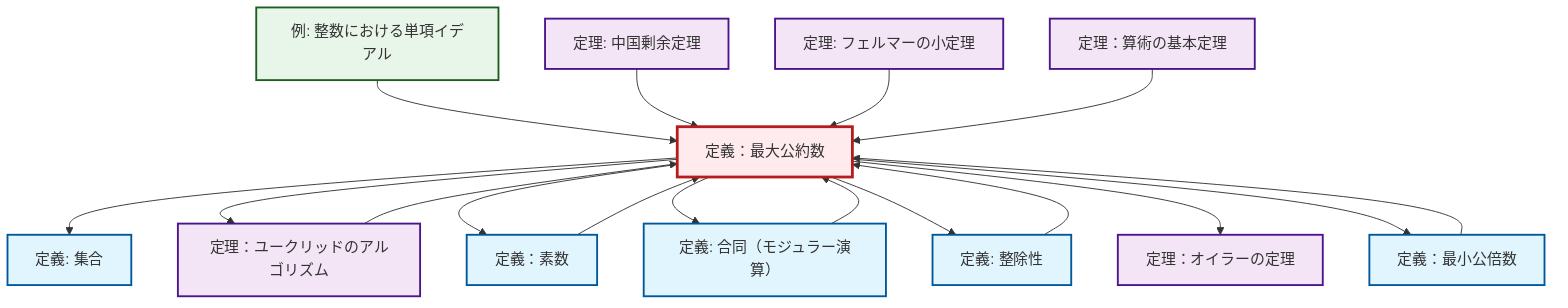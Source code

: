 graph TD
    classDef definition fill:#e1f5fe,stroke:#01579b,stroke-width:2px
    classDef theorem fill:#f3e5f5,stroke:#4a148c,stroke-width:2px
    classDef axiom fill:#fff3e0,stroke:#e65100,stroke-width:2px
    classDef example fill:#e8f5e9,stroke:#1b5e20,stroke-width:2px
    classDef current fill:#ffebee,stroke:#b71c1c,stroke-width:3px
    def-gcd["定義：最大公約数"]:::definition
    def-congruence["定義: 合同（モジュラー演算）"]:::definition
    thm-euler["定理：オイラーの定理"]:::theorem
    thm-chinese-remainder["定理: 中国剰余定理"]:::theorem
    def-lcm["定義：最小公倍数"]:::definition
    ex-principal-ideal["例: 整数における単項イデアル"]:::example
    def-divisibility["定義: 整除性"]:::definition
    thm-fundamental-arithmetic["定理：算術の基本定理"]:::theorem
    def-set["定義: 集合"]:::definition
    thm-euclidean-algorithm["定理：ユークリッドのアルゴリズム"]:::theorem
    thm-fermat-little["定理: フェルマーの小定理"]:::theorem
    def-prime["定義：素数"]:::definition
    def-gcd --> def-set
    def-lcm --> def-gcd
    ex-principal-ideal --> def-gcd
    def-gcd --> thm-euclidean-algorithm
    def-gcd --> def-prime
    def-gcd --> def-congruence
    def-gcd --> def-divisibility
    thm-chinese-remainder --> def-gcd
    thm-euclidean-algorithm --> def-gcd
    def-congruence --> def-gcd
    def-divisibility --> def-gcd
    def-prime --> def-gcd
    thm-fermat-little --> def-gcd
    thm-fundamental-arithmetic --> def-gcd
    def-gcd --> thm-euler
    def-gcd --> def-lcm
    class def-gcd current